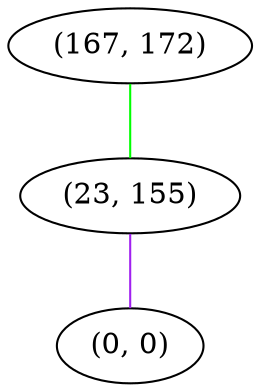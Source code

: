 graph "" {
"(167, 172)";
"(23, 155)";
"(0, 0)";
"(167, 172)" -- "(23, 155)"  [color=green, key=0, weight=2];
"(23, 155)" -- "(0, 0)"  [color=purple, key=0, weight=4];
}
